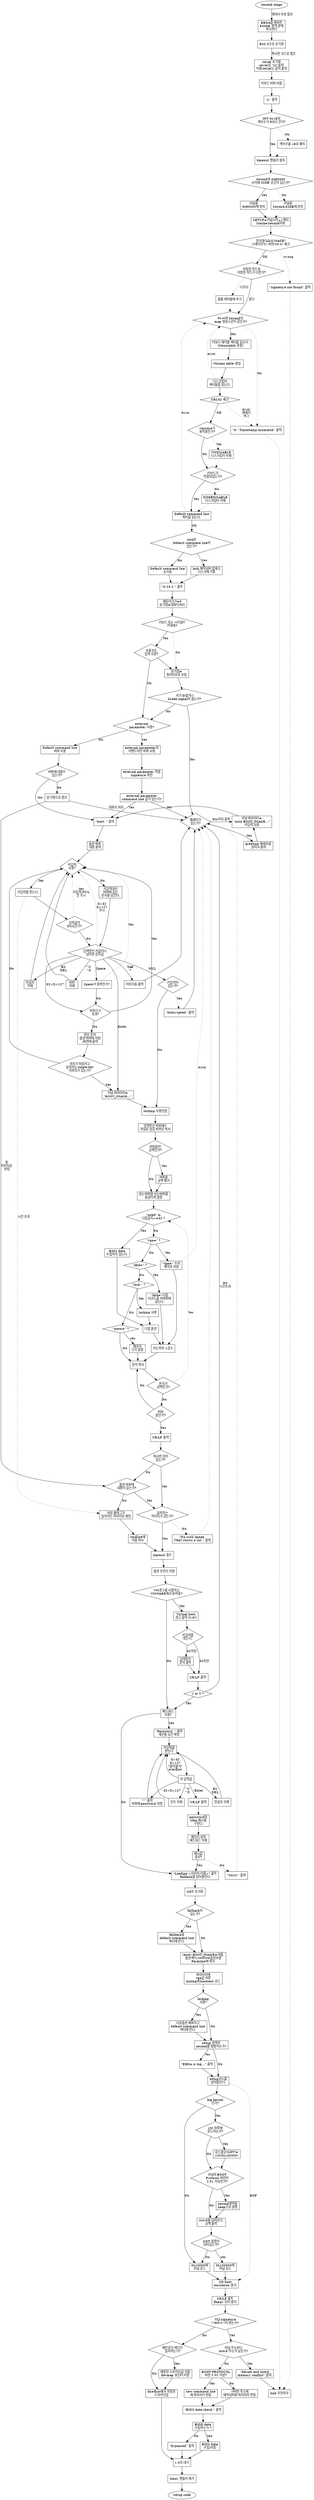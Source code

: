 digraph second {
size="30,40";
_main [shape=ellipse,label="Second stage"];
node [shape=box];
_main->start [label="데이터 부분 점프"];
start [label="EBDA를 제외한\n640KB 영역 끝에\n복사한다"];
start->init_bss;
init_bss [label="BSS 0으로 초기화"];
init_bss->continue [label="복사한 코드로 점프"];
continue [label="serial 초기화\nserial로 \"LI\"출력\n이제 serial도 같이 출력"];
continue->drkbd
drkbd [label="키보드 버퍼 비움"]; // 32회
drkbd->comcom;
comcom [label="\"L\" 출력"];
comcom->int_1e;
int_1e [label="INT 0x1E의\n섹터수가 9보다 큰가?",shape=diamond];
int_1e->dskok [label="Yes"];
int_1e->patch_1e [label="No",style=dotted];
patch_1e [label="섹터수를 18로 패치"];
patch_1e->dskok [style=dotted];
dskok [label="timeout 핸들러 설치"];
dskok->restrt;
restrt [label="Second와 0x90000\n사이에 32KB 공간이 있는가?",shape=diamond]
restrt->initseg_9000 [label="Yes"];
restrt->initseg_8xxx [label="No",style=dotted];
initseg_9000 [label="커널을\n0x90000에 위치"];
initseg_8xxx [label="커널을\nSecond-32KB에 위치"];
initseg_9000->restrt1;
initseg_8xxx->restrt1 [style=dotted];
restrt1 [label="SETUP=커널시작+1섹터\nStack=Second아래"];
restrt1->restrt_ver;
restrt_ver [label="문자열(LILO,MAGE)\n스테이지(2),버전(23.2) 체크",shape=diamond];
restrt_ver->crshbrn [label="wrong",style=dotted];
restrt_ver->crsh_ok [label="OK"];
crshbrn [label="\"signature not found\" 출력"];
crshbrn->zzz [style=dotted];
zzz [label="halt 무한루프"];
crsh_ok [label="부팅된 하드와\n저장된 하드가 다른가?",shape=diamond];
crsh_ok->ldsc [label="같다"]
crsh_ok->devmap_ax [label="다르다",style=dotted]
devmap_ax [label="볼륨 테이블에 추가"];
devmap_ax->ldsc [style=dotted];
ldsc [label="First와 Second의\n map 생성시간이 같은가?",shape=diamond]
ldsc->call_kt_read [label="Yes"];
ldsc->timeerr [label="No",style=dotted];
timeerr [label="\"O - Timestamp mismatch\" 출력"];
timeerr->zzz [style=dotted];
call_kt_read [label="키보드 테이블 섹터를 읽는다.\n(Menutable 포함)"];
call_kt_read->call_build_vol_tab;
call_build_vol_tab [label="Volume table 생성."];
call_build_vol_tab->descr_more;
descr_more [label="디스크립터\n섹터들을 읽는다."];
descr_more->ldsc [label="error",style=dotted];
descr_more->descr_crc;
descr_crc [label="CRC32 체크",shape=diamond];
descr_crc->timeerr [label="error\n메세지\n버그",style=dotted];
descr_crc->nochkerr [label="OK"];
nochkerr [shape=diamond,label="vmware가\n동작중인가?"] 
nochkerr->virtual_done [label="No"];
nochkerr->vir_loop [label="Yes",style=dotted];
vir_loop [label="VMDISABLE\n디스크립터 삭제"];
vir_loop->virtual_done [style=dotted];
virtual_done [label="키보드가\n연결되었는가?",shape=diamond];
//virtual_done->kbd_done [label="Yes"];
virtual_done->ldfl [label="Yes"];
virtual_done->kbd_loop [label="No",style=dotted];
kbd_loop [label="NOKBDISABLE\n디스크립터 삭제"];
kbd_loop->ldfl [style=dotted];
//kbd_loop->kbd_done [style=dotted];
//kbd_done [label="OR(menutable플래그,First플래그)"];
//kbd_done->ldfl
ldfl [label="Default command line\n섹터를 읽는다."];
ldfl->ldsc [label="error",style=dotted];
ldfl->dc_magic [label="OK"];
dc_magic [label="lock된\nDefault command line이\n있는가?",shape=diamond];
dc_magic->bdcmag [label="No"];
dc_magic->call_cmd_write [label="Yes"];
call_cmd_write [label="lock 매직넘버 없애고\n디스크에 기록"];
call_cmd_write->dokay;
bdcmag [label="Default command line\n초기화"];
bdcmag->dokay;
dokay [label="\"O 23.2 \" 출력"];
dokay->reset_hma;
reset_hma  [label="메모리크기=0\n분기점=대화식처리"];
reset_hma->call_kbtest;
call_kbtest [label="키보드 또는 시리얼이\n연결중?",shape=diamond];
call_kbtest->kbd_present [label="Yes"];
call_kbtest->skip_prompt [label="No",style=dotted];
kbd_present [label="프롬프트\n입력 사용?",shape=diamond];
kbd_present->skip_prompt;
kbd_present->extp [label="On"];
skip_prompt [label="분기점=\n첫이미지로 부팅"];
skip_prompt->call_waitsh;
call_waitsh [label="키가 눌렸거나\nbreak signal이 왔는가?",shape=diamond];
call_waitsh->iloop [label="Yes"];
call_waitsh->extp [label="No"];
extp [label="external\nparameter 사용?",shape=diamond];
extp->noex [label="No"];
extp->extp_cl [label="Yes"];
extp_cl->yes_extp;
extp_cl [label="external parameter의\n커맨드라인 버퍼 사용"];
{rank=same;extp_cl noex};
yes_extp [label="external parameter 적용\nsignature 확인"];
yes_extp->empty_extp_cl;
empty_extp_cl [label="external parameter\ncommand line 값이 있는가?"];
empty_extp_cl->iloop [label="No"];
empty_extp_cl->niloop [label="Yes"];
noex [label="Default command line\n버퍼 사용"];
noex->noex_cmp;
noex_cmp [label="버퍼에 내용이\n있는가?",shape=diamond];
noex_cmp->niloop [label="Yes"];
noex_cmp->jmp_ax [label="No"];
jmp_ax [label="분기점으로 점프"];
jmp_ax->iloop [label="대화식 처리"];
jmp_ax->bfirst [label="첫\n이미지로\n 부팅"];
iloop [label="메세지가\n있는가?",shape=diamond];
iloop->greeting [label="Yes"];
iloop->nomsg [label="No/이미 출력"];
greeting [label="greeting 메세지를\n 읽어서 출력"];
greeting->nomsg;
nomsg [label="커널 파라미터=\n\"auto BOOT_IMAGE...\"\n키입력 사용"];
nomsg->niloop;
{rank=same;niloop iloop nomsg};
niloop [label="\"boot: \" 출력"];
niloop->clend;
clend [label="옵션 버퍼\n내용 출력"];
clend->input;
//clend->cledne;
//cledne [label="\"BOOT_IMAGE\"에 \" \" 추가"];
//cledne->input;
input [label="키입력\n사용?",shape=diamond];
{rank=same;kbinp fetch_si}
input->kbinp [label="Yes"];
input->fetch_si [label="No"];
fetch_si [label="키입력대신\n버퍼에 있는\n 문자를 넘긴다."]; // si++
fetch_si->gotinp;
kbinp [label="키입력을 받는다."];
kbinp->brfrst [label="시간 초과",style=dotted];
kbinp->noNull;
noNull [label="입력값이\nNUL인가?",shape=diamond];
noNull->gotinp [label="No"];
noNull->input [label="Yes\n키입력 NUL\n은 무시",style=dotted];
gotinp [label="입력받은 키값이나\n넘어온 문자값",shape=diamond];
gotinp->tolist [label="TAB\n?"];
gotinp->nul [label="NUL"]; // end of process
gotinp->todelch [label="BS\nDEL"]; // BS
gotinp->input [label="X<32\nX>127\n무시",style=dotted]; // <32 >127
gotinp->todell [label="^U\n^X"]; // erase the line
gotinp->noblnk [label="32<X<127\n"];
gotinp->dup_blnk [label="Space"];
gotinp->cr [label="Enter"];
tolist [label="이미지들 출력"];
tolist->iloop;
nul [label="키입력이\n있는가?",shape=diamond];
nul->crnul [label="No"]
nul->msg_int [label="Yes",style=dotted]
msg_int [label="\"Interrupted\" 출력"];
msg_int->iloop;
todelch [label="한글자\n삭제"];
todelch->input;
todell [label="버퍼\n삭제"];
todell->input;
dup_blnk [label="Space가 중복인가?"];
dup_blnk->input [label="Yes",style=dotted];
dup_blnk->noblnk [label="No"]
noblnk [label="버퍼크기\n초과?",shape=diamond];
noblnk->input [label="Yes"];
noblnk->savechar [label="No"];
savechar [label="받은 문자\n옵션 버퍼에 저장\n/화면에 출력"];
savechar->sklp;
sklp [label="위치가 처음이고\n일치하는 single-key\n이미지가 있는가?",shape=diamond];
sklp->input [label="No"];
sklp->cr [label="Yes"];
cr [label="커널 파라미터=\n\"BOOT_IMAGE...\""];
cr->crnul;
crnul [label="locking 사용안함"];
crnul->cpsav;
cpsav [label="입력받은 버퍼에서\n커널로 넘길 버퍼로 복사"];
cpsav->empty_inp;
empty_inp [label="버퍼끝이\n공백인가?",shape=diamond];
empty_inp->notrspc [label="No"];
empty_inp->rm_empty [label="Yes"];
rm_empty [label="버퍼끝\n공백 제거"];
rm_empty->notrspc
notrspc [label="읽는버퍼와 쓰는버퍼를\n동일하게 설정"];
notrspc->chkvga;
chkvga [label="\"nobd\" &\n다음글자<=32 ?",shape=diamond];
chkvga->vsktv [label="No"];
chkvga->do_nobd [label="Yes"];
do_nobd [label="BIOS data\n수집하지 않는다."];
do_nobd->vskwd;
vsktv [label="\"vga=\" ?",shape=diamond];
vsktv->call_setvga [label="Yes"];
vsktv->vsktk [label="No"];
call_setvga [label="\"vga=\" 수치\n 해석후 저장"]; // vgaovr
call_setvga->iloop [label="error",style=dotted];
call_setvga->vskdb;
vsktk [label="\"kbd=\" ?",shape=diamond];
vsktk->vsktl [label="No"];
vsktk->call_putkbd [label="Yes"];
call_putkbd [label="\"kbd=\"다음\n키코드를 키버퍼에\n넣는다."];
call_putkbd->vskdb;
vsktl [label="\"lock \" ?",shape=diamond];
vsktl->vsktm [label="No"];
vsktl->vsktl_lock [label="Yes"];
vsktl_lock [label="locking 사용"];
vsktl_lock->vskwd;
vskwd [label="다음 옵션"];
vskwd->vskdb;
vskdb [label="쓰는위치 1감소"];
vskdb->vsknb;
vsktm [label="\"mem=\" ?",shape=diamond];
vsktm->vsknb [label="No"];
vsktm->vsktm_getmem [label="Yes"];
vsktm_getmem [label="메모리\n크기 설정"];
vsktm_getmem->vsknb;
vsknb [label="문자 복사"];
vsknb->vsknb_sp;
vsknb_sp [label="문자가\n공백인가?",shape=diamond];
vsknb_sp->chkvga [label="Yes",style=dotted];
vsknb_sp->vsknb_nul [label="No"];
vsknb_nul [label="버퍼\n끝인가?",shape=diamond];
vsknb_nul->vsknb [label="No"];
vsknb_nul->vsknb_crlf [label="Yes"];
vsknb_crlf [label="CR/LF 출력"];
vsknb_crlf->emptyl;
emptyl [label="복사한 것이\n있는가?",shape=diamond];
emptyl->bfirst [label="No"];
emptyl->bcmd [label="Yes"];
bcmd [label="일치하는\n이미지가 있는가?",shape=diamond];
bcmd->boot [label="Yes"];
bcmd->bcmd_msg [label="No",style=dotted];
bcmd_msg [label="\"No such image.\n[Tab] shows a list.\" 출력"];
bcmd_msg->iloop [style=dotted];
bfirst [label="옵션 버퍼에\n내용이 있는가?",shape=diamond];
bfirst->bcmd [label="Yes"];
bfirst->brfrst [label="No"];
brfrst [label="처음 플래그가\n일치하는 이미지로 세팅"];
brfrst->bfcpl;
bfcpl [label="cmdline에\n이름 복사"];
bfcpl->boot;
boot [label="timeout 중지"];
boot->locopt;
locopt [label="옵션 포인터 저장"];
locopt->optfnd;
optfnd [label="VM경고를 사용하고\nVMWARE에서 동작중?",shape=diamond];
optfnd->boot9 [label="No"];
optfnd->optfnd_vmwarn [label="Yes"];
optfnd_vmwarn [label="Virtual boot\n경고 출력 [Y/N]"];
optfnd_vmwarn->optfnd_getkey 
optfnd_getkey [label="키입력을\n받는다.",shape=diamond];
optfnd_getkey->optfnd_crlf [label="32미만"];
optfnd_getkey->optfnd_disp [label="32이상"];
optfnd_disp [label="입력받은\n문자 출력"];
optfnd_disp->optfnd_crlf;
optfnd_crlf [label="CR/LF 출력"];
optfnd_crlf->boot3;
boot3 [label="y or Y ?",shape=diamond];
boot3->boot9 [label="Yes"];
boot3->iloop [label="No\n시간초과"];
boot9 [label="패스워드\n사용?"];
boot9->doboot [label="No"];
boot9->dopw [label="Yes"];
dopw [label="\"Password: \" 출력\n계산할 공간 확보"];
dopw->pwloop;
pwloop [label="키입력을\n받는다"];
pwloop->pwinp;
pwinp [label="키 입력값"];
pwinp->pwcr [label="Enter"];
pwinp->pwdell [label="^U\n^X"];
pwinp->pwdelch [label="BS\nDEL"];
pwinp->pwloop [label="X<32\nX>127\n(출력불가)\noverflow"];
pwinp->pwdisp [label="32<X<127"];
pwdisp [label="\"*\" 출력\n버퍼에 password 저장"];
pwdisp->pwloop;
pwdelch [label="한글자 삭제"];
pwdelch->pwloop;
pwdell [label="모두 삭제"];
pwdell->pwloop;
pwcr [label="CR/LF 출력"];
pwcr->pwtime;
pwtime [label="password의\nSHA 해시를\n 구한다."];
pwtime->pwcleanup;
pwcleanup [label="메모리 상의\n패드워드 삭제"];
pwcleanup->pwchk;
pwchk [label="해시값\n일치?"];
pwchk->pwfail [label="No",style=dotted];
pwchk->doboot [label="Yes"];
pwfail [label="\"Sorry.\" 출력"];
pwfail->iloop [style=dotted];
doboot [label="\"Loading <이미지 이름>\" 출력\nfallback을 읽어들인다"];
doboot->doboot_gdt;
doboot_gdt [label="GDT 초기화"];
doboot_gdt-> dclok
dclok [label="fallback이\n있는가?",shape=diamond];
dclok->dclok_write [label="Yes"];
dclok->nofbck [label="No"];
dclok_write [label="fallback을\ndefault command line\n섹터에 쓴다."];
dclok_write->nofbck;
nofbck [label="(auto) BOOT_IMAGE=이름,\n옵션섹터,cmdline옵션부를\nParmline에 복사"];
nofbck->cpdone;
cpdone [label="파라미터에\nvga값 저장\ninitseg에 bootsect 로드"];
cpdone->novga 
novga [label="locking\n사용?",shape=diamond];
novga->lockit [label="Yes"];
novga->lsetup [label="No"];
lockit [label="리로옵션 제외하고\ndefault command line\n섹터에 쓴다."];
lockit->lsetup;
lsetup [label="setup 영역이\nsecond를 침범하는가?"];
lsetup->lsetup_msg [label="Yes"];
lsetup->enough_mem [label="No"];
lsetup_msg [label="\"EBDA is big...\" 출력"];
lsetup_msg->enough_mem;
enough_mem [label="setup코드를\n읽어들인다."];
enough_mem->launch [label="EOF",style=dotted];
enough_mem->lsloop;
lsloop [label="big kernel\n인가?",shape=diamond];
lsloop->loadlow [label="No"];
lsloop->ls_loadhi [label="Yes"];
ls_loadhi [label="1M 위쪽에\n로드하는가?",shape=diamond];
ls_loadhi->ls_gdt [label="Yes"];
ls_loadhi->nohigh [label="No"];
ls_gdt [label="로드할곳(GDT)=\n1M(0x100000)"];
ls_gdt->nohigh;
nohigh [label="커널의 BOOT\nProtocol 버전이\n2.01 이상인가?",shape=diamond];
nohigh->yes_heap [label="Yes"];
nohigh->noheap [label="No"];
yes_heap [label="second영역을\nheap으로 설정"];
yes_heap->noheap;
noheap [label="initrd를 읽어온다.\n공백 출력"];
noheap->chklow 
chklow [label="GDT 설정이\n되어있는가?",shape=diamond];
chklow->loadlow [label="No"];
chklow->loadhigh [label="Yes"];
loadhigh [label="0x100000에\n커널 로드"];
loadhigh->launch;
loadlow [label="0x10000에\n커널 로드"];
loadlow->launch;
launch [label="CD boot\nemulation 중지"];
launch->not_el_torito;
not_el_torito [label="CR/LF 출력\nfloppy 모터 중지"];
not_el_torito->IsHdrS;
IsHdrS [label="커널 signature\n(\"HdrS\")이 맞는가?",shape=diamond];
IsHdrS->mbchain [label="No"];
IsHdrS->chkver [label="Yes"];
mbchain [label="체인로더 헤더가\n 일치하는가?",shape=diamond];
mbchain->not_chain [label="No"];
mbchain->mbmap [label="Yes"];
mbmap [label="매핑된 드라이브값 저장\ndevmap 포인터 저장"];
mbmap->not_chain;
not_chain [label="dx=first에서 저장된\n드라이브값"];
not_chain->start_setup2;
chkver [label="커널 주소보다\ninitrd 주소가 낮은가?",shape=diamond];
chkver->msg_confl [label="Yes"];
chkver->no_overwrite [label="No"];
msg_confl [label="\"Kernel and Initrd\nmemory conflict\" 출력"];
msg_confl->zzz;
no_overwrite [label="BOOT PROTOCOL\n버전 2.02 이상?"];
no_overwrite->above_202 [label="Yes"];
no_overwrite->protocol201 [label="No"];
above_202 [label="new command line\n에 파라미터 전달"];
above_202->start_setup;
protocol201 [label="구버전 주소에\n매직넘버와 파라미터 전달"];
protocol201->start_setup;
start_setup [label="\"BIOS data check \" 출력"];
start_setup->start_chknobd;
start_chknobd [label="BIOD data\n수집하는가 ?"];
start_chknobd->msg_by [label="No"];
start_chknobd->start_setup3 [label="Yes"];
msg_by [label="\"bypassed\" 출력"];
msg_by->start_setup2;
start_setup3 [label="BIOS data\n수집/저장"];
start_setup3->start_setup2;
start_setup2 [label="1.5초 대기"];
start_setup2->call_remto;
call_remto [label="timer 핸들러 제거"];
call_remto->jmp_setup;
jmp_setup [label="Setup code",shape=ellipse];


}
